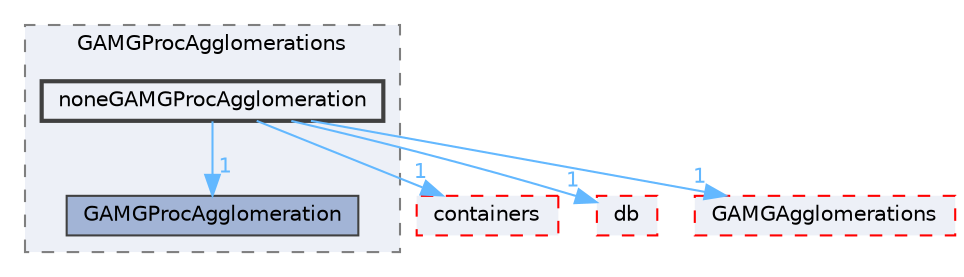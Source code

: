 digraph "src/OpenFOAM/matrices/lduMatrix/solvers/GAMG/GAMGProcAgglomerations/noneGAMGProcAgglomeration"
{
 // LATEX_PDF_SIZE
  bgcolor="transparent";
  edge [fontname=Helvetica,fontsize=10,labelfontname=Helvetica,labelfontsize=10];
  node [fontname=Helvetica,fontsize=10,shape=box,height=0.2,width=0.4];
  compound=true
  subgraph clusterdir_e29b5ea92f1450a27f449a4b2bdeb476 {
    graph [ bgcolor="#edf0f7", pencolor="grey50", label="GAMGProcAgglomerations", fontname=Helvetica,fontsize=10 style="filled,dashed", URL="dir_e29b5ea92f1450a27f449a4b2bdeb476.html",tooltip=""]
  dir_2b2cbd6f594ace38cc4e761ea843eebc [label="GAMGProcAgglomeration", fillcolor="#a2b4d6", color="grey25", style="filled", URL="dir_2b2cbd6f594ace38cc4e761ea843eebc.html",tooltip=""];
  dir_3cc7eb5b4928a133f7d8cddf7473fb5e [label="noneGAMGProcAgglomeration", fillcolor="#edf0f7", color="grey25", style="filled,bold", URL="dir_3cc7eb5b4928a133f7d8cddf7473fb5e.html",tooltip=""];
  }
  dir_19d0872053bde092be81d7fe3f56cbf7 [label="containers", fillcolor="#edf0f7", color="red", style="filled,dashed", URL="dir_19d0872053bde092be81d7fe3f56cbf7.html",tooltip=""];
  dir_63c634f7a7cfd679ac26c67fb30fc32f [label="db", fillcolor="#edf0f7", color="red", style="filled,dashed", URL="dir_63c634f7a7cfd679ac26c67fb30fc32f.html",tooltip=""];
  dir_a924fc5b9b02d4bfaf9b6fb6bcc671ab [label="GAMGAgglomerations", fillcolor="#edf0f7", color="red", style="filled,dashed", URL="dir_a924fc5b9b02d4bfaf9b6fb6bcc671ab.html",tooltip=""];
  dir_3cc7eb5b4928a133f7d8cddf7473fb5e->dir_19d0872053bde092be81d7fe3f56cbf7 [headlabel="1", labeldistance=1.5 headhref="dir_002568_000669.html" href="dir_002568_000669.html" color="steelblue1" fontcolor="steelblue1"];
  dir_3cc7eb5b4928a133f7d8cddf7473fb5e->dir_2b2cbd6f594ace38cc4e761ea843eebc [headlabel="1", labeldistance=1.5 headhref="dir_002568_001583.html" href="dir_002568_001583.html" color="steelblue1" fontcolor="steelblue1"];
  dir_3cc7eb5b4928a133f7d8cddf7473fb5e->dir_63c634f7a7cfd679ac26c67fb30fc32f [headlabel="1", labeldistance=1.5 headhref="dir_002568_000817.html" href="dir_002568_000817.html" color="steelblue1" fontcolor="steelblue1"];
  dir_3cc7eb5b4928a133f7d8cddf7473fb5e->dir_a924fc5b9b02d4bfaf9b6fb6bcc671ab [headlabel="1", labeldistance=1.5 headhref="dir_002568_001579.html" href="dir_002568_001579.html" color="steelblue1" fontcolor="steelblue1"];
}
